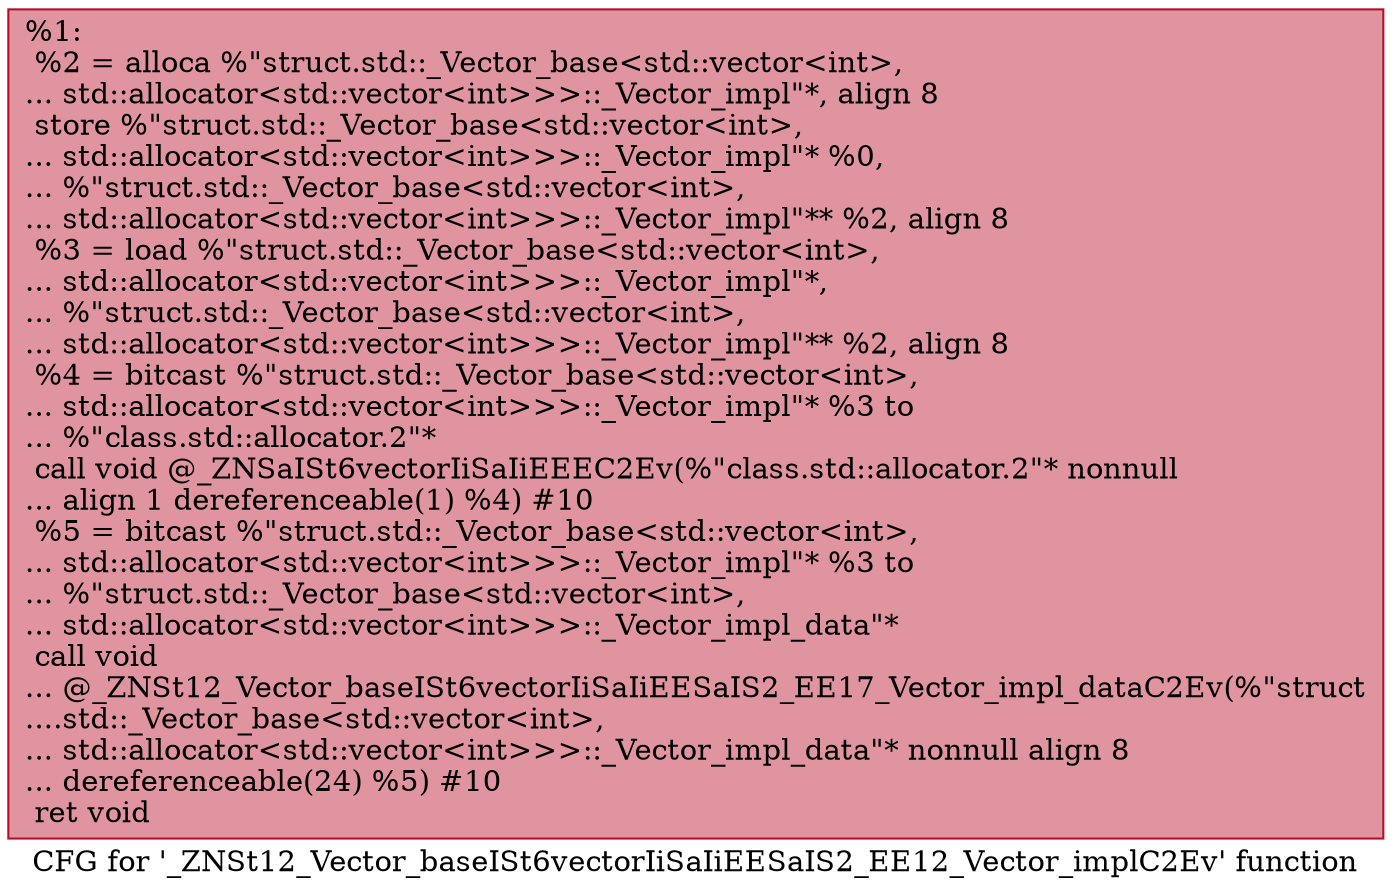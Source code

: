 digraph "CFG for '_ZNSt12_Vector_baseISt6vectorIiSaIiEESaIS2_EE12_Vector_implC2Ev' function" {
	label="CFG for '_ZNSt12_Vector_baseISt6vectorIiSaIiEESaIS2_EE12_Vector_implC2Ev' function";

	Node0x562219a8e700 [shape=record,color="#b70d28ff", style=filled, fillcolor="#b70d2870",label="{%1:\l  %2 = alloca %\"struct.std::_Vector_base\<std::vector\<int\>,\l... std::allocator\<std::vector\<int\>\>\>::_Vector_impl\"*, align 8\l  store %\"struct.std::_Vector_base\<std::vector\<int\>,\l... std::allocator\<std::vector\<int\>\>\>::_Vector_impl\"* %0,\l... %\"struct.std::_Vector_base\<std::vector\<int\>,\l... std::allocator\<std::vector\<int\>\>\>::_Vector_impl\"** %2, align 8\l  %3 = load %\"struct.std::_Vector_base\<std::vector\<int\>,\l... std::allocator\<std::vector\<int\>\>\>::_Vector_impl\"*,\l... %\"struct.std::_Vector_base\<std::vector\<int\>,\l... std::allocator\<std::vector\<int\>\>\>::_Vector_impl\"** %2, align 8\l  %4 = bitcast %\"struct.std::_Vector_base\<std::vector\<int\>,\l... std::allocator\<std::vector\<int\>\>\>::_Vector_impl\"* %3 to\l... %\"class.std::allocator.2\"*\l  call void @_ZNSaISt6vectorIiSaIiEEEC2Ev(%\"class.std::allocator.2\"* nonnull\l... align 1 dereferenceable(1) %4) #10\l  %5 = bitcast %\"struct.std::_Vector_base\<std::vector\<int\>,\l... std::allocator\<std::vector\<int\>\>\>::_Vector_impl\"* %3 to\l... %\"struct.std::_Vector_base\<std::vector\<int\>,\l... std::allocator\<std::vector\<int\>\>\>::_Vector_impl_data\"*\l  call void\l... @_ZNSt12_Vector_baseISt6vectorIiSaIiEESaIS2_EE17_Vector_impl_dataC2Ev(%\"struct\l....std::_Vector_base\<std::vector\<int\>,\l... std::allocator\<std::vector\<int\>\>\>::_Vector_impl_data\"* nonnull align 8\l... dereferenceable(24) %5) #10\l  ret void\l}"];
}
